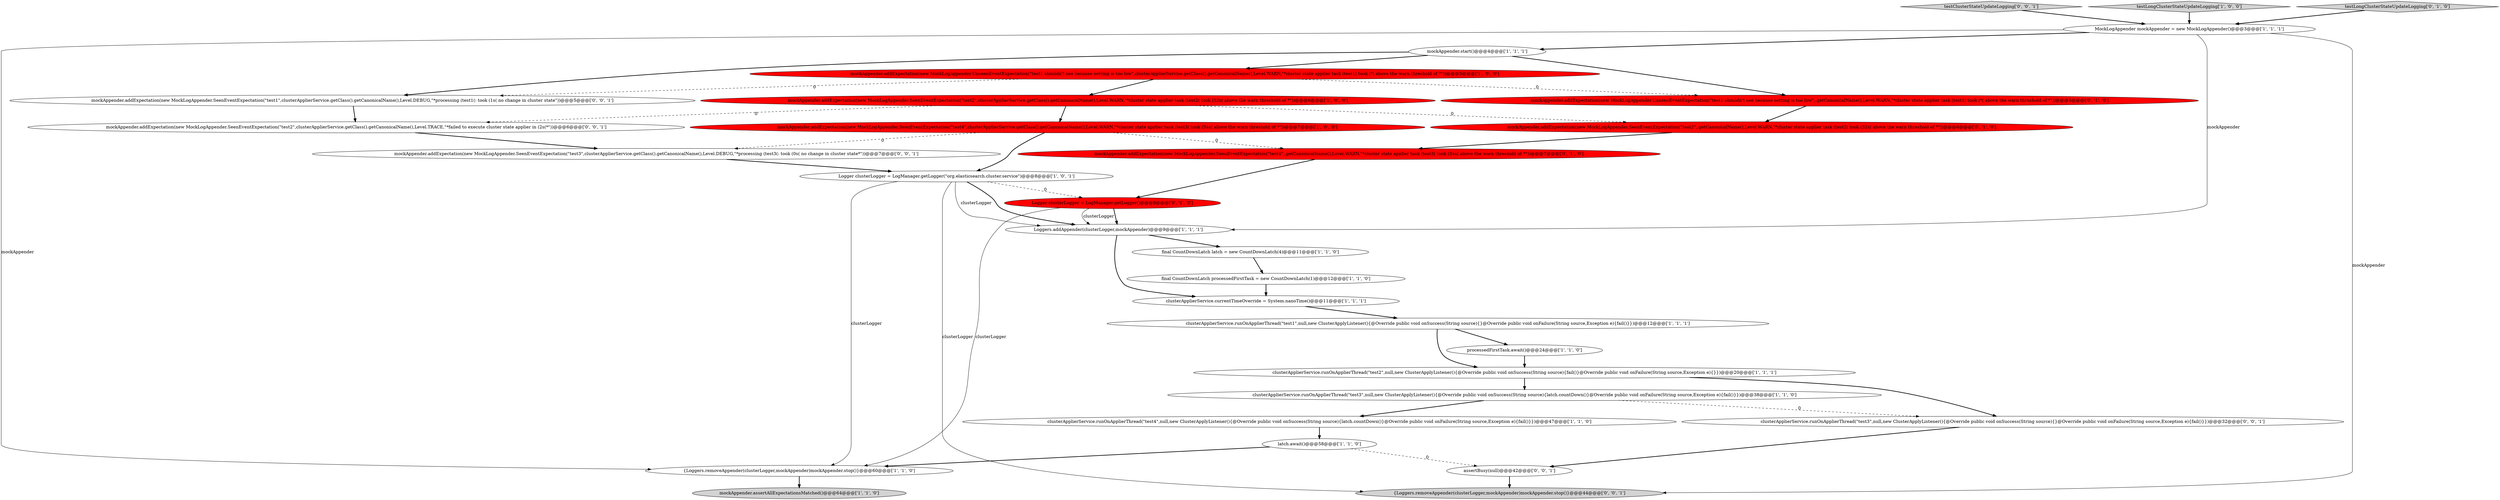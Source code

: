digraph {
7 [style = filled, label = "Logger clusterLogger = LogManager.getLogger(\"org.elasticsearch.cluster.service\")@@@8@@@['1', '0', '1']", fillcolor = white, shape = ellipse image = "AAA0AAABBB1BBB"];
21 [style = filled, label = "mockAppender.addExpectation(new MockLogAppender.SeenEventExpectation(\"test4\",.getCanonicalName(),Level.WARN,\"*cluster state applier task (test3( took (34s( above the warn threshold of *\"))@@@7@@@['0', '1', '0']", fillcolor = red, shape = ellipse image = "AAA1AAABBB2BBB"];
0 [style = filled, label = "final CountDownLatch processedFirstTask = new CountDownLatch(1)@@@12@@@['1', '1', '0']", fillcolor = white, shape = ellipse image = "AAA0AAABBB1BBB"];
25 [style = filled, label = "{Loggers.removeAppender(clusterLogger,mockAppender)mockAppender.stop()}@@@44@@@['0', '0', '1']", fillcolor = lightgray, shape = ellipse image = "AAA0AAABBB3BBB"];
16 [style = filled, label = "clusterApplierService.runOnApplierThread(\"test4\",null,new ClusterApplyListener(){@Override public void onSuccess(String source){latch.countDown()}@Override public void onFailure(String source,Exception e){fail()}})@@@47@@@['1', '1', '0']", fillcolor = white, shape = ellipse image = "AAA0AAABBB1BBB"];
27 [style = filled, label = "mockAppender.addExpectation(new MockLogAppender.SeenEventExpectation(\"test3\",clusterApplierService.getClass().getCanonicalName(),Level.DEBUG,\"*processing (test3(: took (0s( no change in cluster state*\"))@@@7@@@['0', '0', '1']", fillcolor = white, shape = ellipse image = "AAA0AAABBB3BBB"];
23 [style = filled, label = "mockAppender.addExpectation(new MockLogAppender.SeenEventExpectation(\"test2\",.getCanonicalName(),Level.WARN,\"*cluster state applier task (test2( took (32s( above the warn threshold of *\"))@@@6@@@['0', '1', '0']", fillcolor = red, shape = ellipse image = "AAA1AAABBB2BBB"];
29 [style = filled, label = "assertBusy(null)@@@42@@@['0', '0', '1']", fillcolor = white, shape = ellipse image = "AAA0AAABBB3BBB"];
28 [style = filled, label = "mockAppender.addExpectation(new MockLogAppender.SeenEventExpectation(\"test1\",clusterApplierService.getClass().getCanonicalName(),Level.DEBUG,\"*processing (test1(: took (1s( no change in cluster state\"))@@@5@@@['0', '0', '1']", fillcolor = white, shape = ellipse image = "AAA0AAABBB3BBB"];
5 [style = filled, label = "clusterApplierService.runOnApplierThread(\"test2\",null,new ClusterApplyListener(){@Override public void onSuccess(String source){fail()}@Override public void onFailure(String source,Exception e){}})@@@20@@@['1', '1', '1']", fillcolor = white, shape = ellipse image = "AAA0AAABBB1BBB"];
12 [style = filled, label = "clusterApplierService.runOnApplierThread(\"test3\",null,new ClusterApplyListener(){@Override public void onSuccess(String source){latch.countDown()}@Override public void onFailure(String source,Exception e){fail()}})@@@38@@@['1', '1', '0']", fillcolor = white, shape = ellipse image = "AAA0AAABBB1BBB"];
11 [style = filled, label = "processedFirstTask.await()@@@24@@@['1', '1', '0']", fillcolor = white, shape = ellipse image = "AAA0AAABBB1BBB"];
17 [style = filled, label = "mockAppender.start()@@@4@@@['1', '1', '1']", fillcolor = white, shape = ellipse image = "AAA0AAABBB1BBB"];
2 [style = filled, label = "MockLogAppender mockAppender = new MockLogAppender()@@@3@@@['1', '1', '1']", fillcolor = white, shape = ellipse image = "AAA0AAABBB1BBB"];
22 [style = filled, label = "mockAppender.addExpectation(new MockLogAppender.UnseenEventExpectation(\"test1 shouldn't see because setting is too low\",.getCanonicalName(),Level.WARN,\"*cluster state applier task (test1( took (*( above the warn threshold of *\"))@@@5@@@['0', '1', '0']", fillcolor = red, shape = ellipse image = "AAA1AAABBB2BBB"];
24 [style = filled, label = "testClusterStateUpdateLogging['0', '0', '1']", fillcolor = lightgray, shape = diamond image = "AAA0AAABBB3BBB"];
6 [style = filled, label = "mockAppender.addExpectation(new MockLogAppender.UnseenEventExpectation(\"test1 shouldn't see because setting is too low\",clusterApplierService.getClass().getCanonicalName(),Level.WARN,\"*cluster state applier task (test1( took (*( above the warn threshold of *\"))@@@5@@@['1', '0', '0']", fillcolor = red, shape = ellipse image = "AAA1AAABBB1BBB"];
18 [style = filled, label = "{Loggers.removeAppender(clusterLogger,mockAppender)mockAppender.stop()}@@@60@@@['1', '1', '0']", fillcolor = white, shape = ellipse image = "AAA0AAABBB1BBB"];
10 [style = filled, label = "clusterApplierService.runOnApplierThread(\"test1\",null,new ClusterApplyListener(){@Override public void onSuccess(String source){}@Override public void onFailure(String source,Exception e){fail()}})@@@12@@@['1', '1', '1']", fillcolor = white, shape = ellipse image = "AAA0AAABBB1BBB"];
15 [style = filled, label = "testLongClusterStateUpdateLogging['1', '0', '0']", fillcolor = lightgray, shape = diamond image = "AAA0AAABBB1BBB"];
9 [style = filled, label = "mockAppender.addExpectation(new MockLogAppender.SeenEventExpectation(\"test4\",clusterApplierService.getClass().getCanonicalName(),Level.WARN,\"*cluster state applier task (test3( took (34s( above the warn threshold of *\"))@@@7@@@['1', '0', '0']", fillcolor = red, shape = ellipse image = "AAA1AAABBB1BBB"];
8 [style = filled, label = "Loggers.addAppender(clusterLogger,mockAppender)@@@9@@@['1', '1', '1']", fillcolor = white, shape = ellipse image = "AAA0AAABBB1BBB"];
20 [style = filled, label = "Logger clusterLogger = LogManager.getLogger()@@@8@@@['0', '1', '0']", fillcolor = red, shape = ellipse image = "AAA1AAABBB2BBB"];
3 [style = filled, label = "latch.await()@@@58@@@['1', '1', '0']", fillcolor = white, shape = ellipse image = "AAA0AAABBB1BBB"];
13 [style = filled, label = "mockAppender.addExpectation(new MockLogAppender.SeenEventExpectation(\"test2\",clusterApplierService.getClass().getCanonicalName(),Level.WARN,\"*cluster state applier task (test2( took (32s( above the warn threshold of *\"))@@@6@@@['1', '0', '0']", fillcolor = red, shape = ellipse image = "AAA1AAABBB1BBB"];
30 [style = filled, label = "mockAppender.addExpectation(new MockLogAppender.SeenEventExpectation(\"test2\",clusterApplierService.getClass().getCanonicalName(),Level.TRACE,\"*failed to execute cluster state applier in (2s(*\"))@@@6@@@['0', '0', '1']", fillcolor = white, shape = ellipse image = "AAA0AAABBB3BBB"];
14 [style = filled, label = "final CountDownLatch latch = new CountDownLatch(4)@@@11@@@['1', '1', '0']", fillcolor = white, shape = ellipse image = "AAA0AAABBB1BBB"];
19 [style = filled, label = "testLongClusterStateUpdateLogging['0', '1', '0']", fillcolor = lightgray, shape = diamond image = "AAA0AAABBB2BBB"];
26 [style = filled, label = "clusterApplierService.runOnApplierThread(\"test3\",null,new ClusterApplyListener(){@Override public void onSuccess(String source){}@Override public void onFailure(String source,Exception e){fail()}})@@@32@@@['0', '0', '1']", fillcolor = white, shape = ellipse image = "AAA0AAABBB3BBB"];
1 [style = filled, label = "mockAppender.assertAllExpectationsMatched()@@@64@@@['1', '1', '0']", fillcolor = lightgray, shape = ellipse image = "AAA0AAABBB1BBB"];
4 [style = filled, label = "clusterApplierService.currentTimeOverride = System.nanoTime()@@@11@@@['1', '1', '1']", fillcolor = white, shape = ellipse image = "AAA0AAABBB1BBB"];
2->17 [style = bold, label=""];
3->29 [style = dashed, label="0"];
4->10 [style = bold, label=""];
16->3 [style = bold, label=""];
15->2 [style = bold, label=""];
24->2 [style = bold, label=""];
28->30 [style = bold, label=""];
2->8 [style = solid, label="mockAppender"];
17->6 [style = bold, label=""];
7->18 [style = solid, label="clusterLogger"];
26->29 [style = bold, label=""];
7->25 [style = solid, label="clusterLogger"];
30->27 [style = bold, label=""];
5->26 [style = bold, label=""];
8->14 [style = bold, label=""];
29->25 [style = bold, label=""];
20->18 [style = solid, label="clusterLogger"];
7->20 [style = dashed, label="0"];
9->27 [style = dashed, label="0"];
7->8 [style = solid, label="clusterLogger"];
12->16 [style = bold, label=""];
19->2 [style = bold, label=""];
9->7 [style = bold, label=""];
7->8 [style = bold, label=""];
17->22 [style = bold, label=""];
2->25 [style = solid, label="mockAppender"];
22->23 [style = bold, label=""];
13->23 [style = dashed, label="0"];
6->22 [style = dashed, label="0"];
3->18 [style = bold, label=""];
12->26 [style = dashed, label="0"];
6->28 [style = dashed, label="0"];
11->5 [style = bold, label=""];
20->8 [style = bold, label=""];
17->28 [style = bold, label=""];
2->18 [style = solid, label="mockAppender"];
21->20 [style = bold, label=""];
10->5 [style = bold, label=""];
14->0 [style = bold, label=""];
23->21 [style = bold, label=""];
18->1 [style = bold, label=""];
5->12 [style = bold, label=""];
0->4 [style = bold, label=""];
9->21 [style = dashed, label="0"];
6->13 [style = bold, label=""];
27->7 [style = bold, label=""];
20->8 [style = solid, label="clusterLogger"];
13->9 [style = bold, label=""];
8->4 [style = bold, label=""];
13->30 [style = dashed, label="0"];
10->11 [style = bold, label=""];
}
